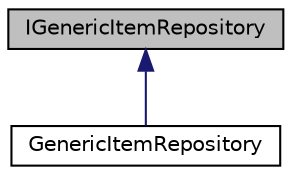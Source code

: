 digraph "IGenericItemRepository"
{
  edge [fontname="Helvetica",fontsize="10",labelfontname="Helvetica",labelfontsize="10"];
  node [fontname="Helvetica",fontsize="10",shape=record];
  Node0 [label="IGenericItemRepository",height=0.2,width=0.4,color="black", fillcolor="grey75", style="filled", fontcolor="black"];
  Node0 -> Node1 [dir="back",color="midnightblue",fontsize="10",style="solid",fontname="Helvetica"];
  Node1 [label="GenericItemRepository",height=0.2,width=0.4,color="black", fillcolor="white", style="filled",URL="$class_generic_item_repository.html",tooltip="Developed by: Higor (hcmb) Item Repository "];
}
